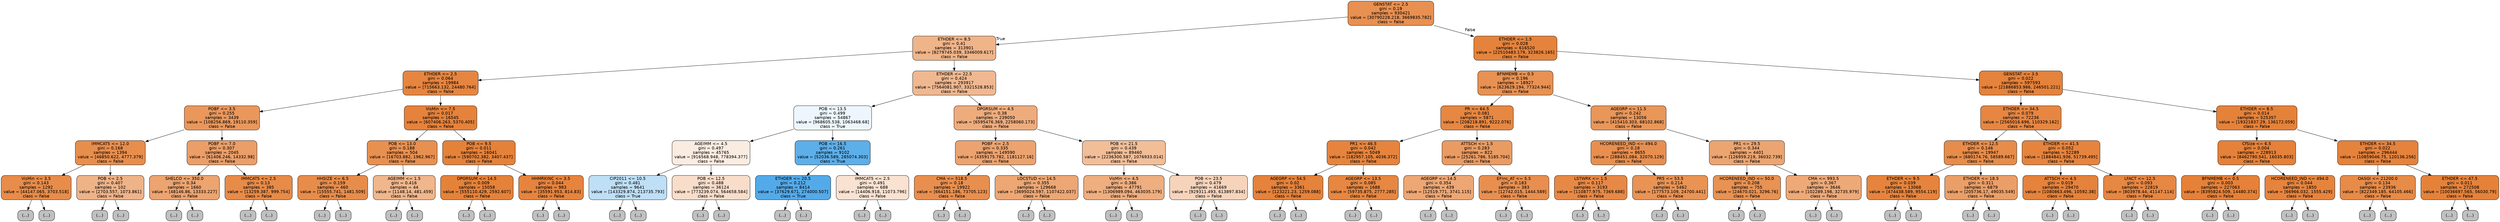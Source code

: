 digraph Tree {
node [shape=box, style="filled, rounded", color="black", fontname=helvetica] ;
edge [fontname=helvetica] ;
0 [label="GENSTAT <= 2.5\ngini = 0.19\nsamples = 930421\nvalue = [30790228.218, 3669835.782]\nclass = False", fillcolor="#e89051"] ;
1 [label="ETHDER <= 8.5\ngini = 0.41\nsamples = 313901\nvalue = [8279745.039, 3346009.617]\nclass = False", fillcolor="#f0b489"] ;
0 -> 1 [labeldistance=2.5, labelangle=45, headlabel="True"] ;
2 [label="ETHDER <= 2.5\ngini = 0.064\nsamples = 19984\nvalue = [715663.132, 24480.764]\nclass = False", fillcolor="#e68540"] ;
1 -> 2 ;
3 [label="POBF <= 3.5\ngini = 0.255\nsamples = 3439\nvalue = [108256.869, 19110.359]\nclass = False", fillcolor="#ea975c"] ;
2 -> 3 ;
4 [label="IMMCAT5 <= 12.0\ngini = 0.168\nsamples = 1394\nvalue = [46850.622, 4777.379]\nclass = False", fillcolor="#e88e4d"] ;
3 -> 4 ;
5 [label="VisMin <= 3.5\ngini = 0.143\nsamples = 1292\nvalue = [44147.065, 3703.518]\nclass = False", fillcolor="#e78c4a"] ;
4 -> 5 ;
6 [label="(...)", fillcolor="#C0C0C0"] ;
5 -> 6 ;
23 [label="(...)", fillcolor="#C0C0C0"] ;
5 -> 23 ;
222 [label="POB <= 2.5\ngini = 0.407\nsamples = 102\nvalue = [2703.557, 1073.861]\nclass = False", fillcolor="#efb388"] ;
4 -> 222 ;
223 [label="(...)", fillcolor="#C0C0C0"] ;
222 -> 223 ;
224 [label="(...)", fillcolor="#C0C0C0"] ;
222 -> 224 ;
255 [label="POBF <= 7.0\ngini = 0.307\nsamples = 2045\nvalue = [61406.246, 14332.98]\nclass = False", fillcolor="#eb9e67"] ;
3 -> 255 ;
256 [label="SHELCO <= 350.0\ngini = 0.34\nsamples = 1660\nvalue = [48146.86, 13333.227]\nclass = False", fillcolor="#eca470"] ;
255 -> 256 ;
257 [label="(...)", fillcolor="#C0C0C0"] ;
256 -> 257 ;
274 [label="(...)", fillcolor="#C0C0C0"] ;
256 -> 274 ;
887 [label="IMMCAT5 <= 2.5\ngini = 0.13\nsamples = 385\nvalue = [13259.387, 999.754]\nclass = False", fillcolor="#e78b48"] ;
255 -> 887 ;
888 [label="(...)", fillcolor="#C0C0C0"] ;
887 -> 888 ;
923 [label="(...)", fillcolor="#C0C0C0"] ;
887 -> 923 ;
944 [label="VisMin <= 7.5\ngini = 0.017\nsamples = 16545\nvalue = [607406.263, 5370.405]\nclass = False", fillcolor="#e5823b"] ;
2 -> 944 ;
945 [label="POB <= 13.0\ngini = 0.188\nsamples = 504\nvalue = [16703.882, 1962.967]\nclass = False", fillcolor="#e89050"] ;
944 -> 945 ;
946 [label="HHSIZE <= 6.5\ngini = 0.159\nsamples = 460\nvalue = [15555.741, 1481.509]\nclass = False", fillcolor="#e78d4c"] ;
945 -> 946 ;
947 [label="(...)", fillcolor="#C0C0C0"] ;
946 -> 947 ;
1008 [label="(...)", fillcolor="#C0C0C0"] ;
946 -> 1008 ;
1015 [label="AGEIMM <= 1.5\ngini = 0.416\nsamples = 44\nvalue = [1148.14, 481.459]\nclass = False", fillcolor="#f0b68c"] ;
945 -> 1015 ;
1016 [label="(...)", fillcolor="#C0C0C0"] ;
1015 -> 1016 ;
1017 [label="(...)", fillcolor="#C0C0C0"] ;
1015 -> 1017 ;
1034 [label="POB <= 9.5\ngini = 0.011\nsamples = 16041\nvalue = [590702.382, 3407.437]\nclass = False", fillcolor="#e5823a"] ;
944 -> 1034 ;
1035 [label="DPGRSUM <= 14.5\ngini = 0.009\nsamples = 15058\nvalue = [555110.429, 2592.607]\nclass = False", fillcolor="#e5823a"] ;
1034 -> 1035 ;
1036 [label="(...)", fillcolor="#C0C0C0"] ;
1035 -> 1036 ;
1327 [label="(...)", fillcolor="#C0C0C0"] ;
1035 -> 1327 ;
1332 [label="HHMRKINC <= 3.5\ngini = 0.044\nsamples = 983\nvalue = [35591.953, 814.83]\nclass = False", fillcolor="#e6843e"] ;
1034 -> 1332 ;
1333 [label="(...)", fillcolor="#C0C0C0"] ;
1332 -> 1333 ;
1346 [label="(...)", fillcolor="#C0C0C0"] ;
1332 -> 1346 ;
1409 [label="ETHDER <= 22.5\ngini = 0.424\nsamples = 293917\nvalue = [7564081.907, 3321528.853]\nclass = False", fillcolor="#f0b890"] ;
1 -> 1409 ;
1410 [label="POB <= 13.5\ngini = 0.499\nsamples = 54867\nvalue = [968605.538, 1063468.68]\nclass = True", fillcolor="#edf6fd"] ;
1409 -> 1410 ;
1411 [label="AGEIMM <= 4.5\ngini = 0.497\nsamples = 45765\nvalue = [916568.948, 778394.377]\nclass = False", fillcolor="#fbece1"] ;
1410 -> 1411 ;
1412 [label="CIP2011 <= 10.5\ngini = 0.481\nsamples = 9641\nvalue = [143329.874, 213735.793]\nclass = True", fillcolor="#bedff6"] ;
1411 -> 1412 ;
1413 [label="(...)", fillcolor="#C0C0C0"] ;
1412 -> 1413 ;
2852 [label="(...)", fillcolor="#C0C0C0"] ;
1412 -> 2852 ;
5119 [label="POB <= 12.5\ngini = 0.488\nsamples = 36124\nvalue = [773239.074, 564658.584]\nclass = False", fillcolor="#f8ddca"] ;
1411 -> 5119 ;
5120 [label="(...)", fillcolor="#C0C0C0"] ;
5119 -> 5120 ;
17437 [label="(...)", fillcolor="#C0C0C0"] ;
5119 -> 17437 ;
18270 [label="POB <= 16.5\ngini = 0.261\nsamples = 9102\nvalue = [52036.589, 285074.303]\nclass = True", fillcolor="#5dafea"] ;
1410 -> 18270 ;
18271 [label="ETHDER <= 20.5\ngini = 0.212\nsamples = 8414\nvalue = [37629.671, 274000.507]\nclass = True", fillcolor="#54aae9"] ;
18270 -> 18271 ;
18272 [label="(...)", fillcolor="#C0C0C0"] ;
18271 -> 18272 ;
18879 [label="(...)", fillcolor="#C0C0C0"] ;
18271 -> 18879 ;
19850 [label="IMMCAT5 <= 2.5\ngini = 0.491\nsamples = 688\nvalue = [14406.918, 11073.796]\nclass = False", fillcolor="#f9e2d1"] ;
18270 -> 19850 ;
19851 [label="(...)", fillcolor="#C0C0C0"] ;
19850 -> 19851 ;
19928 [label="(...)", fillcolor="#C0C0C0"] ;
19850 -> 19928 ;
20117 [label="DPGRSUM <= 4.5\ngini = 0.38\nsamples = 239050\nvalue = [6595476.369, 2258060.173]\nclass = False", fillcolor="#eeac7d"] ;
1409 -> 20117 ;
20118 [label="POBF <= 2.5\ngini = 0.335\nsamples = 149590\nvalue = [4359175.782, 1181127.16]\nclass = False", fillcolor="#eca36f"] ;
20117 -> 20118 ;
20119 [label="CMA <= 518.5\ngini = 0.18\nsamples = 19922\nvalue = [664151.186, 73705.123]\nclass = False", fillcolor="#e88f4f"] ;
20118 -> 20119 ;
20120 [label="(...)", fillcolor="#C0C0C0"] ;
20119 -> 20120 ;
21805 [label="(...)", fillcolor="#C0C0C0"] ;
20119 -> 21805 ;
23114 [label="LOCSTUD <= 14.5\ngini = 0.355\nsamples = 129668\nvalue = [3695024.597, 1107422.037]\nclass = False", fillcolor="#eda774"] ;
20118 -> 23114 ;
23115 [label="(...)", fillcolor="#C0C0C0"] ;
23114 -> 23115 ;
37056 [label="(...)", fillcolor="#C0C0C0"] ;
23114 -> 37056 ;
62717 [label="POB <= 21.5\ngini = 0.439\nsamples = 89460\nvalue = [2236300.587, 1076933.014]\nclass = False", fillcolor="#f2be98"] ;
20117 -> 62717 ;
62718 [label="VisMin <= 4.5\ngini = 0.386\nsamples = 47791\nvalue = [1306989.094, 463035.179]\nclass = False", fillcolor="#eeae7f"] ;
62717 -> 62718 ;
62719 [label="(...)", fillcolor="#C0C0C0"] ;
62718 -> 62719 ;
64024 [label="(...)", fillcolor="#C0C0C0"] ;
62718 -> 64024 ;
78805 [label="POB <= 23.5\ngini = 0.479\nsamples = 41669\nvalue = [929311.493, 613897.834]\nclass = False", fillcolor="#f6d4bc"] ;
62717 -> 78805 ;
78806 [label="(...)", fillcolor="#C0C0C0"] ;
78805 -> 78806 ;
79199 [label="(...)", fillcolor="#C0C0C0"] ;
78805 -> 79199 ;
92092 [label="ETHDER <= 1.5\ngini = 0.028\nsamples = 616520\nvalue = [22510483.179, 323826.165]\nclass = False", fillcolor="#e5833c"] ;
0 -> 92092 [labeldistance=2.5, labelangle=-45, headlabel="False"] ;
92093 [label="BFNMEMB <= 0.5\ngini = 0.196\nsamples = 18927\nvalue = [623629.194, 77324.944]\nclass = False", fillcolor="#e89152"] ;
92092 -> 92093 ;
92094 [label="PR <= 64.5\ngini = 0.081\nsamples = 5871\nvalue = [208218.891, 9222.076]\nclass = False", fillcolor="#e68742"] ;
92093 -> 92094 ;
92095 [label="PR1 <= 46.5\ngini = 0.042\nsamples = 5049\nvalue = [182957.105, 4036.372]\nclass = False", fillcolor="#e6843d"] ;
92094 -> 92095 ;
92096 [label="AGEGRP <= 54.5\ngini = 0.02\nsamples = 3361\nvalue = [123221.23, 1259.088]\nclass = False", fillcolor="#e5823b"] ;
92095 -> 92096 ;
92097 [label="(...)", fillcolor="#C0C0C0"] ;
92096 -> 92097 ;
92216 [label="(...)", fillcolor="#C0C0C0"] ;
92096 -> 92216 ;
92227 [label="AGEGRP <= 13.5\ngini = 0.085\nsamples = 1688\nvalue = [59735.875, 2777.285]\nclass = False", fillcolor="#e68742"] ;
92095 -> 92227 ;
92228 [label="(...)", fillcolor="#C0C0C0"] ;
92227 -> 92228 ;
92319 [label="(...)", fillcolor="#C0C0C0"] ;
92227 -> 92319 ;
92410 [label="ATTSCH <= 1.5\ngini = 0.283\nsamples = 822\nvalue = [25261.786, 5185.704]\nclass = False", fillcolor="#ea9b62"] ;
92094 -> 92410 ;
92411 [label="AGEGRP <= 14.5\ngini = 0.354\nsamples = 439\nvalue = [12519.771, 3741.115]\nclass = False", fillcolor="#eda774"] ;
92410 -> 92411 ;
92412 [label="(...)", fillcolor="#C0C0C0"] ;
92411 -> 92412 ;
92547 [label="(...)", fillcolor="#C0C0C0"] ;
92411 -> 92547 ;
92580 [label="EFInc_AT <= 5.5\ngini = 0.183\nsamples = 383\nvalue = [12742.015, 1444.589]\nclass = False", fillcolor="#e88f4f"] ;
92410 -> 92580 ;
92581 [label="(...)", fillcolor="#C0C0C0"] ;
92580 -> 92581 ;
92586 [label="(...)", fillcolor="#C0C0C0"] ;
92580 -> 92586 ;
92681 [label="AGEGRP <= 11.5\ngini = 0.242\nsamples = 13056\nvalue = [415410.303, 68102.868]\nclass = False", fillcolor="#e99659"] ;
92093 -> 92681 ;
92682 [label="HCORENEED_IND <= 494.0\ngini = 0.18\nsamples = 8655\nvalue = [288451.084, 32070.129]\nclass = False", fillcolor="#e88f4f"] ;
92681 -> 92682 ;
92683 [label="LSTWRK <= 1.5\ngini = 0.117\nsamples = 3193\nvalue = [110877.975, 7369.688]\nclass = False", fillcolor="#e78946"] ;
92682 -> 92683 ;
92684 [label="(...)", fillcolor="#C0C0C0"] ;
92683 -> 92684 ;
92753 [label="(...)", fillcolor="#C0C0C0"] ;
92683 -> 92753 ;
93174 [label="PR5 <= 53.5\ngini = 0.214\nsamples = 5462\nvalue = [177573.109, 24700.441]\nclass = False", fillcolor="#e99355"] ;
92682 -> 93174 ;
93175 [label="(...)", fillcolor="#C0C0C0"] ;
93174 -> 93175 ;
94428 [label="(...)", fillcolor="#C0C0C0"] ;
93174 -> 94428 ;
94683 [label="PR1 <= 29.5\ngini = 0.344\nsamples = 4401\nvalue = [126959.219, 36032.739]\nclass = False", fillcolor="#eca571"] ;
92681 -> 94683 ;
94684 [label="HCORENEED_IND <= 50.0\ngini = 0.208\nsamples = 755\nvalue = [24670.021, 3296.76]\nclass = False", fillcolor="#e89253"] ;
94683 -> 94684 ;
94685 [label="(...)", fillcolor="#C0C0C0"] ;
94684 -> 94685 ;
94718 [label="(...)", fillcolor="#C0C0C0"] ;
94684 -> 94718 ;
94879 [label="CMA <= 993.5\ngini = 0.367\nsamples = 3646\nvalue = [102289.198, 32735.979]\nclass = False", fillcolor="#eda978"] ;
94683 -> 94879 ;
94880 [label="(...)", fillcolor="#C0C0C0"] ;
94879 -> 94880 ;
95045 [label="(...)", fillcolor="#C0C0C0"] ;
94879 -> 95045 ;
96110 [label="GENSTAT <= 3.5\ngini = 0.022\nsamples = 597593\nvalue = [21886853.986, 246501.221]\nclass = False", fillcolor="#e5823b"] ;
92092 -> 96110 ;
96111 [label="ETHDER <= 34.5\ngini = 0.079\nsamples = 72236\nvalue = [2565016.696, 110329.162]\nclass = False", fillcolor="#e68642"] ;
96110 -> 96111 ;
96112 [label="ETHDER <= 12.5\ngini = 0.146\nsamples = 19947\nvalue = [680174.76, 58589.667]\nclass = False", fillcolor="#e78c4a"] ;
96111 -> 96112 ;
96113 [label="ETHDER <= 9.5\ngini = 0.039\nsamples = 13068\nvalue = [474438.589, 9554.119]\nclass = False", fillcolor="#e6843d"] ;
96112 -> 96113 ;
96114 [label="(...)", fillcolor="#C0C0C0"] ;
96113 -> 96114 ;
96411 [label="(...)", fillcolor="#C0C0C0"] ;
96113 -> 96411 ;
96810 [label="ETHDER <= 18.5\ngini = 0.311\nsamples = 6879\nvalue = [205736.17, 49035.549]\nclass = False", fillcolor="#eb9f68"] ;
96112 -> 96810 ;
96811 [label="(...)", fillcolor="#C0C0C0"] ;
96810 -> 96811 ;
97394 [label="(...)", fillcolor="#C0C0C0"] ;
96810 -> 97394 ;
98817 [label="ETHDER <= 41.5\ngini = 0.052\nsamples = 52289\nvalue = [1884841.936, 51739.495]\nclass = False", fillcolor="#e6843e"] ;
96111 -> 98817 ;
98818 [label="ATTSCH <= 4.5\ngini = 0.019\nsamples = 29470\nvalue = [1080863.496, 10592.38]\nclass = False", fillcolor="#e5823b"] ;
98817 -> 98818 ;
98819 [label="(...)", fillcolor="#C0C0C0"] ;
98818 -> 98819 ;
99358 [label="(...)", fillcolor="#C0C0C0"] ;
98818 -> 99358 ;
99857 [label="LFACT <= 12.5\ngini = 0.093\nsamples = 22819\nvalue = [803978.44, 41147.114]\nclass = False", fillcolor="#e68743"] ;
98817 -> 99857 ;
99858 [label="(...)", fillcolor="#C0C0C0"] ;
99857 -> 99858 ;
100927 [label="(...)", fillcolor="#C0C0C0"] ;
99857 -> 100927 ;
102840 [label="ETHDER <= 8.5\ngini = 0.014\nsamples = 525357\nvalue = [19321837.29, 136172.059]\nclass = False", fillcolor="#e5823a"] ;
96110 -> 102840 ;
102841 [label="CfSize <= 6.5\ngini = 0.004\nsamples = 228913\nvalue = [8462790.541, 16035.803]\nclass = False", fillcolor="#e58139"] ;
102840 -> 102841 ;
102842 [label="BFNMEMB <= 0.5\ngini = 0.003\nsamples = 227063\nvalue = [8395824.509, 14480.374]\nclass = False", fillcolor="#e58139"] ;
102841 -> 102842 ;
102843 [label="(...)", fillcolor="#C0C0C0"] ;
102842 -> 102843 ;
104640 [label="(...)", fillcolor="#C0C0C0"] ;
102842 -> 104640 ;
104725 [label="HCORENEED_IND <= 494.0\ngini = 0.044\nsamples = 1850\nvalue = [66966.032, 1555.429]\nclass = False", fillcolor="#e6843e"] ;
102841 -> 104725 ;
104726 [label="(...)", fillcolor="#C0C0C0"] ;
104725 -> 104726 ;
104777 [label="(...)", fillcolor="#C0C0C0"] ;
104725 -> 104777 ;
104806 [label="ETHDER <= 34.5\ngini = 0.022\nsamples = 296444\nvalue = [10859046.75, 120136.256]\nclass = False", fillcolor="#e5823b"] ;
102840 -> 104806 ;
104807 [label="OASGI <= 21200.0\ngini = 0.134\nsamples = 23936\nvalue = [822349.185, 64105.466]\nclass = False", fillcolor="#e78b48"] ;
104806 -> 104807 ;
104808 [label="(...)", fillcolor="#C0C0C0"] ;
104807 -> 104808 ;
105639 [label="(...)", fillcolor="#C0C0C0"] ;
104807 -> 105639 ;
108122 [label="ETHDER <= 47.5\ngini = 0.011\nsamples = 272508\nvalue = [10036697.565, 56030.79]\nclass = False", fillcolor="#e5823a"] ;
104806 -> 108122 ;
108123 [label="(...)", fillcolor="#C0C0C0"] ;
108122 -> 108123 ;
111750 [label="(...)", fillcolor="#C0C0C0"] ;
108122 -> 111750 ;
}